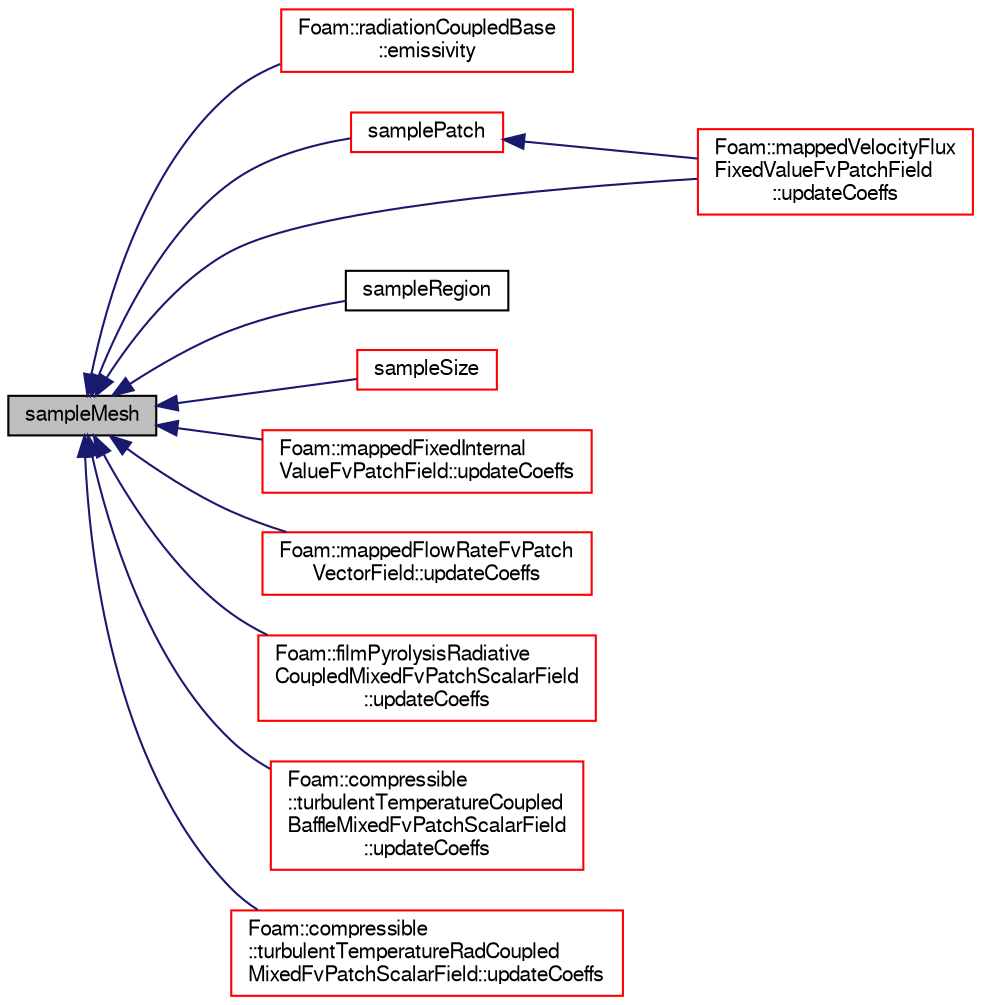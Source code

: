 digraph "sampleMesh"
{
  bgcolor="transparent";
  edge [fontname="FreeSans",fontsize="10",labelfontname="FreeSans",labelfontsize="10"];
  node [fontname="FreeSans",fontsize="10",shape=record];
  rankdir="LR";
  Node3645 [label="sampleMesh",height=0.2,width=0.4,color="black", fillcolor="grey75", style="filled", fontcolor="black"];
  Node3645 -> Node3646 [dir="back",color="midnightblue",fontsize="10",style="solid",fontname="FreeSans"];
  Node3646 [label="Foam::radiationCoupledBase\l::emissivity",height=0.2,width=0.4,color="red",URL="$a30006.html#a7db0692125f65db90f74422c70f29f3c",tooltip="Calculate corresponding emissivity field. "];
  Node3645 -> Node3653 [dir="back",color="midnightblue",fontsize="10",style="solid",fontname="FreeSans"];
  Node3653 [label="samplePatch",height=0.2,width=0.4,color="red",URL="$a25094.html#abeba9683e79bef1963ffd8abdd6aa59f",tooltip="Patch (only if NEARESTPATCHFACE) "];
  Node3653 -> Node3659 [dir="back",color="midnightblue",fontsize="10",style="solid",fontname="FreeSans"];
  Node3659 [label="Foam::mappedVelocityFlux\lFixedValueFvPatchField\l::updateCoeffs",height=0.2,width=0.4,color="red",URL="$a22182.html#a7e24eafac629d3733181cd942d4c902f",tooltip="Update the coefficients associated with the patch field. "];
  Node3645 -> Node3661 [dir="back",color="midnightblue",fontsize="10",style="solid",fontname="FreeSans"];
  Node3661 [label="sampleRegion",height=0.2,width=0.4,color="black",URL="$a25094.html#addbdc95b98f4098c7a88c13c90619f2f",tooltip="Region to sample. "];
  Node3645 -> Node3662 [dir="back",color="midnightblue",fontsize="10",style="solid",fontname="FreeSans"];
  Node3662 [label="sampleSize",height=0.2,width=0.4,color="red",URL="$a25094.html#a7e348da81551c80758c505e5c5140772",tooltip="Return size of mapped mesh/patch/boundary. "];
  Node3645 -> Node3659 [dir="back",color="midnightblue",fontsize="10",style="solid",fontname="FreeSans"];
  Node3645 -> Node3674 [dir="back",color="midnightblue",fontsize="10",style="solid",fontname="FreeSans"];
  Node3674 [label="Foam::mappedFixedInternal\lValueFvPatchField::updateCoeffs",height=0.2,width=0.4,color="red",URL="$a22166.html#a7e24eafac629d3733181cd942d4c902f",tooltip="Update the coefficients associated with the patch field. "];
  Node3645 -> Node3676 [dir="back",color="midnightblue",fontsize="10",style="solid",fontname="FreeSans"];
  Node3676 [label="Foam::mappedFlowRateFvPatch\lVectorField::updateCoeffs",height=0.2,width=0.4,color="red",URL="$a22178.html#a7e24eafac629d3733181cd942d4c902f",tooltip="Update the coefficients associated with the patch field. "];
  Node3645 -> Node3655 [dir="back",color="midnightblue",fontsize="10",style="solid",fontname="FreeSans"];
  Node3655 [label="Foam::filmPyrolysisRadiative\lCoupledMixedFvPatchScalarField\l::updateCoeffs",height=0.2,width=0.4,color="red",URL="$a28982.html#a7e24eafac629d3733181cd942d4c902f",tooltip="Update the coefficients associated with the patch field. "];
  Node3645 -> Node3678 [dir="back",color="midnightblue",fontsize="10",style="solid",fontname="FreeSans"];
  Node3678 [label="Foam::compressible\l::turbulentTemperatureCoupled\lBaffleMixedFvPatchScalarField\l::updateCoeffs",height=0.2,width=0.4,color="red",URL="$a30802.html#a7e24eafac629d3733181cd942d4c902f",tooltip="Update the coefficients associated with the patch field. "];
  Node3645 -> Node3680 [dir="back",color="midnightblue",fontsize="10",style="solid",fontname="FreeSans"];
  Node3680 [label="Foam::compressible\l::turbulentTemperatureRadCoupled\lMixedFvPatchScalarField::updateCoeffs",height=0.2,width=0.4,color="red",URL="$a30806.html#a7e24eafac629d3733181cd942d4c902f",tooltip="Update the coefficients associated with the patch field. "];
}
